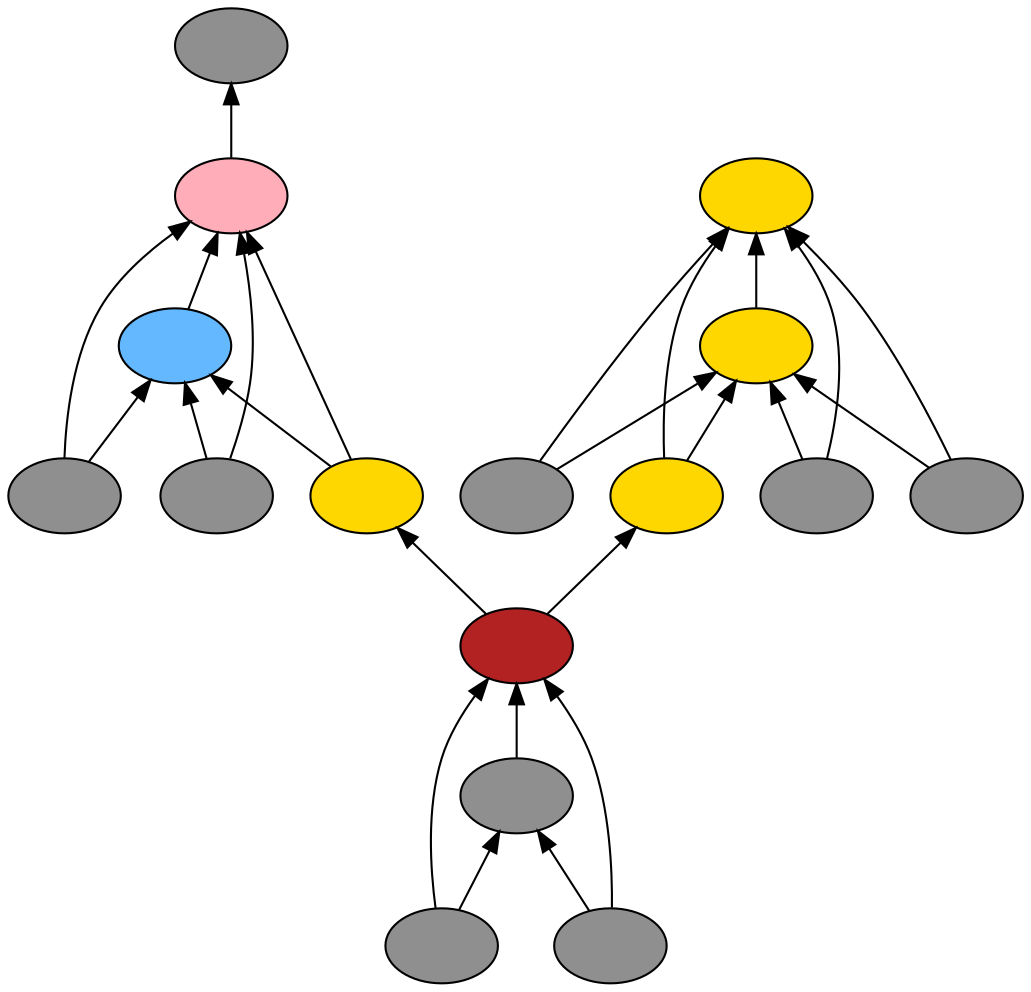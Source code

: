 digraph {
rankdir=BT
fontsize=24
subgraph clster1 {
subgraph clster2 {
"36427312"["fillcolor"="firebrick" "fontsize"="24" "label"="" "shape"="ellipse" "style"="filled" ]
"36065888"["fillcolor"="grey56" "fontsize"="24" "label"="" "shape"="ellipse" "style"="filled" ]
"34434816"["fillcolor"="grey56" "fontsize"="24" "label"="" "shape"="ellipse" "style"="filled" ]
"34317760"["fillcolor"="grey56" "fontsize"="24" "label"="" "shape"="ellipse" "style"="filled" ]
}

subgraph clster3 {
"35328704"["fillcolor"="lightpink1" "fontsize"="24" "label"="" "shape"="ellipse" "style"="filled" ]
"35290960"["fillcolor"="steelblue1" "fontsize"="24" "label"="" "shape"="ellipse" "style"="filled" ]
"35744608"["fillcolor"="grey56" "fontsize"="24" "label"="" "shape"="ellipse" "style"="filled" ]
"35779552"["fillcolor"="gold" "fontsize"="24" "label"="" "shape"="ellipse" "style"="filled" ]
"36004368"["fillcolor"="grey56" "fontsize"="24" "label"="" "shape"="ellipse" "style"="filled" ]
}

subgraph clster4 {
"34618016"["fillcolor"="grey56" "fontsize"="24" "label"="" "shape"="ellipse" "style"="filled" ]
}

subgraph clster5 {
"34316512"["fillcolor"="gold" "fontsize"="24" "label"="" "shape"="ellipse" "style"="filled" ]
"36780592"["fillcolor"="gold" "fontsize"="24" "label"="" "shape"="ellipse" "style"="filled" ]
"34610800"["fillcolor"="grey56" "fontsize"="24" "label"="" "shape"="ellipse" "style"="filled" ]
"34778800"["fillcolor"="gold" "fontsize"="24" "label"="" "shape"="ellipse" "style"="filled" ]
"34742976"["fillcolor"="grey56" "fontsize"="24" "label"="" "shape"="ellipse" "style"="filled" ]
"34511968"["fillcolor"="grey56" "fontsize"="24" "label"="" "shape"="ellipse" "style"="filled" ]
}

}

"34610800" -> "34316512"["arrowhead"="normal" "color"="black" "constraint"="true" "style"="solid" ]
"34610800" -> "36780592"["arrowhead"="normal" "color"="black" "constraint"="true" "style"="solid" ]
"34778800" -> "34316512"["arrowhead"="normal" "color"="black" "constraint"="true" "style"="solid" ]
"34778800" -> "36780592"["arrowhead"="normal" "color"="black" "constraint"="true" "style"="solid" ]
"36427312" -> "34778800"["arrowhead"="normal" "color"="black" "constraint"="true" "style"="solid" ]
"34742976" -> "34316512"["arrowhead"="normal" "color"="black" "constraint"="true" "style"="solid" ]
"34742976" -> "36780592"["arrowhead"="normal" "color"="black" "constraint"="true" "style"="solid" ]
"34511968" -> "34316512"["arrowhead"="normal" "color"="black" "constraint"="true" "style"="solid" ]
"34511968" -> "36780592"["arrowhead"="normal" "color"="black" "constraint"="true" "style"="solid" ]
"36780592" -> "34316512"["arrowhead"="normal" "color"="black" "constraint"="true" "style"="solid" ]
"35328704" -> "34618016"["arrowhead"="normal" "color"="black" "constraint"="true" "style"="solid" ]
"35744608" -> "35328704"["arrowhead"="normal" "color"="black" "constraint"="true" "style"="solid" ]
"35744608" -> "35290960"["arrowhead"="normal" "color"="black" "constraint"="true" "style"="solid" ]
"35779552" -> "35328704"["arrowhead"="normal" "color"="black" "constraint"="true" "style"="solid" ]
"35779552" -> "35290960"["arrowhead"="normal" "color"="black" "constraint"="true" "style"="solid" ]
"36427312" -> "35779552"["arrowhead"="normal" "color"="black" "constraint"="true" "style"="solid" ]
"36004368" -> "35328704"["arrowhead"="normal" "color"="black" "constraint"="true" "style"="solid" ]
"36004368" -> "35290960"["arrowhead"="normal" "color"="black" "constraint"="true" "style"="solid" ]
"35290960" -> "35328704"["arrowhead"="normal" "color"="black" "constraint"="true" "style"="solid" ]
"34434816" -> "36427312"["arrowhead"="normal" "color"="black" "constraint"="true" "style"="solid" ]
"34434816" -> "36065888"["arrowhead"="normal" "color"="black" "constraint"="true" "style"="solid" ]
"34317760" -> "36427312"["arrowhead"="normal" "color"="black" "constraint"="true" "style"="solid" ]
"34317760" -> "36065888"["arrowhead"="normal" "color"="black" "constraint"="true" "style"="solid" ]
"36065888" -> "36427312"["arrowhead"="normal" "color"="black" "constraint"="true" "style"="solid" ]

}